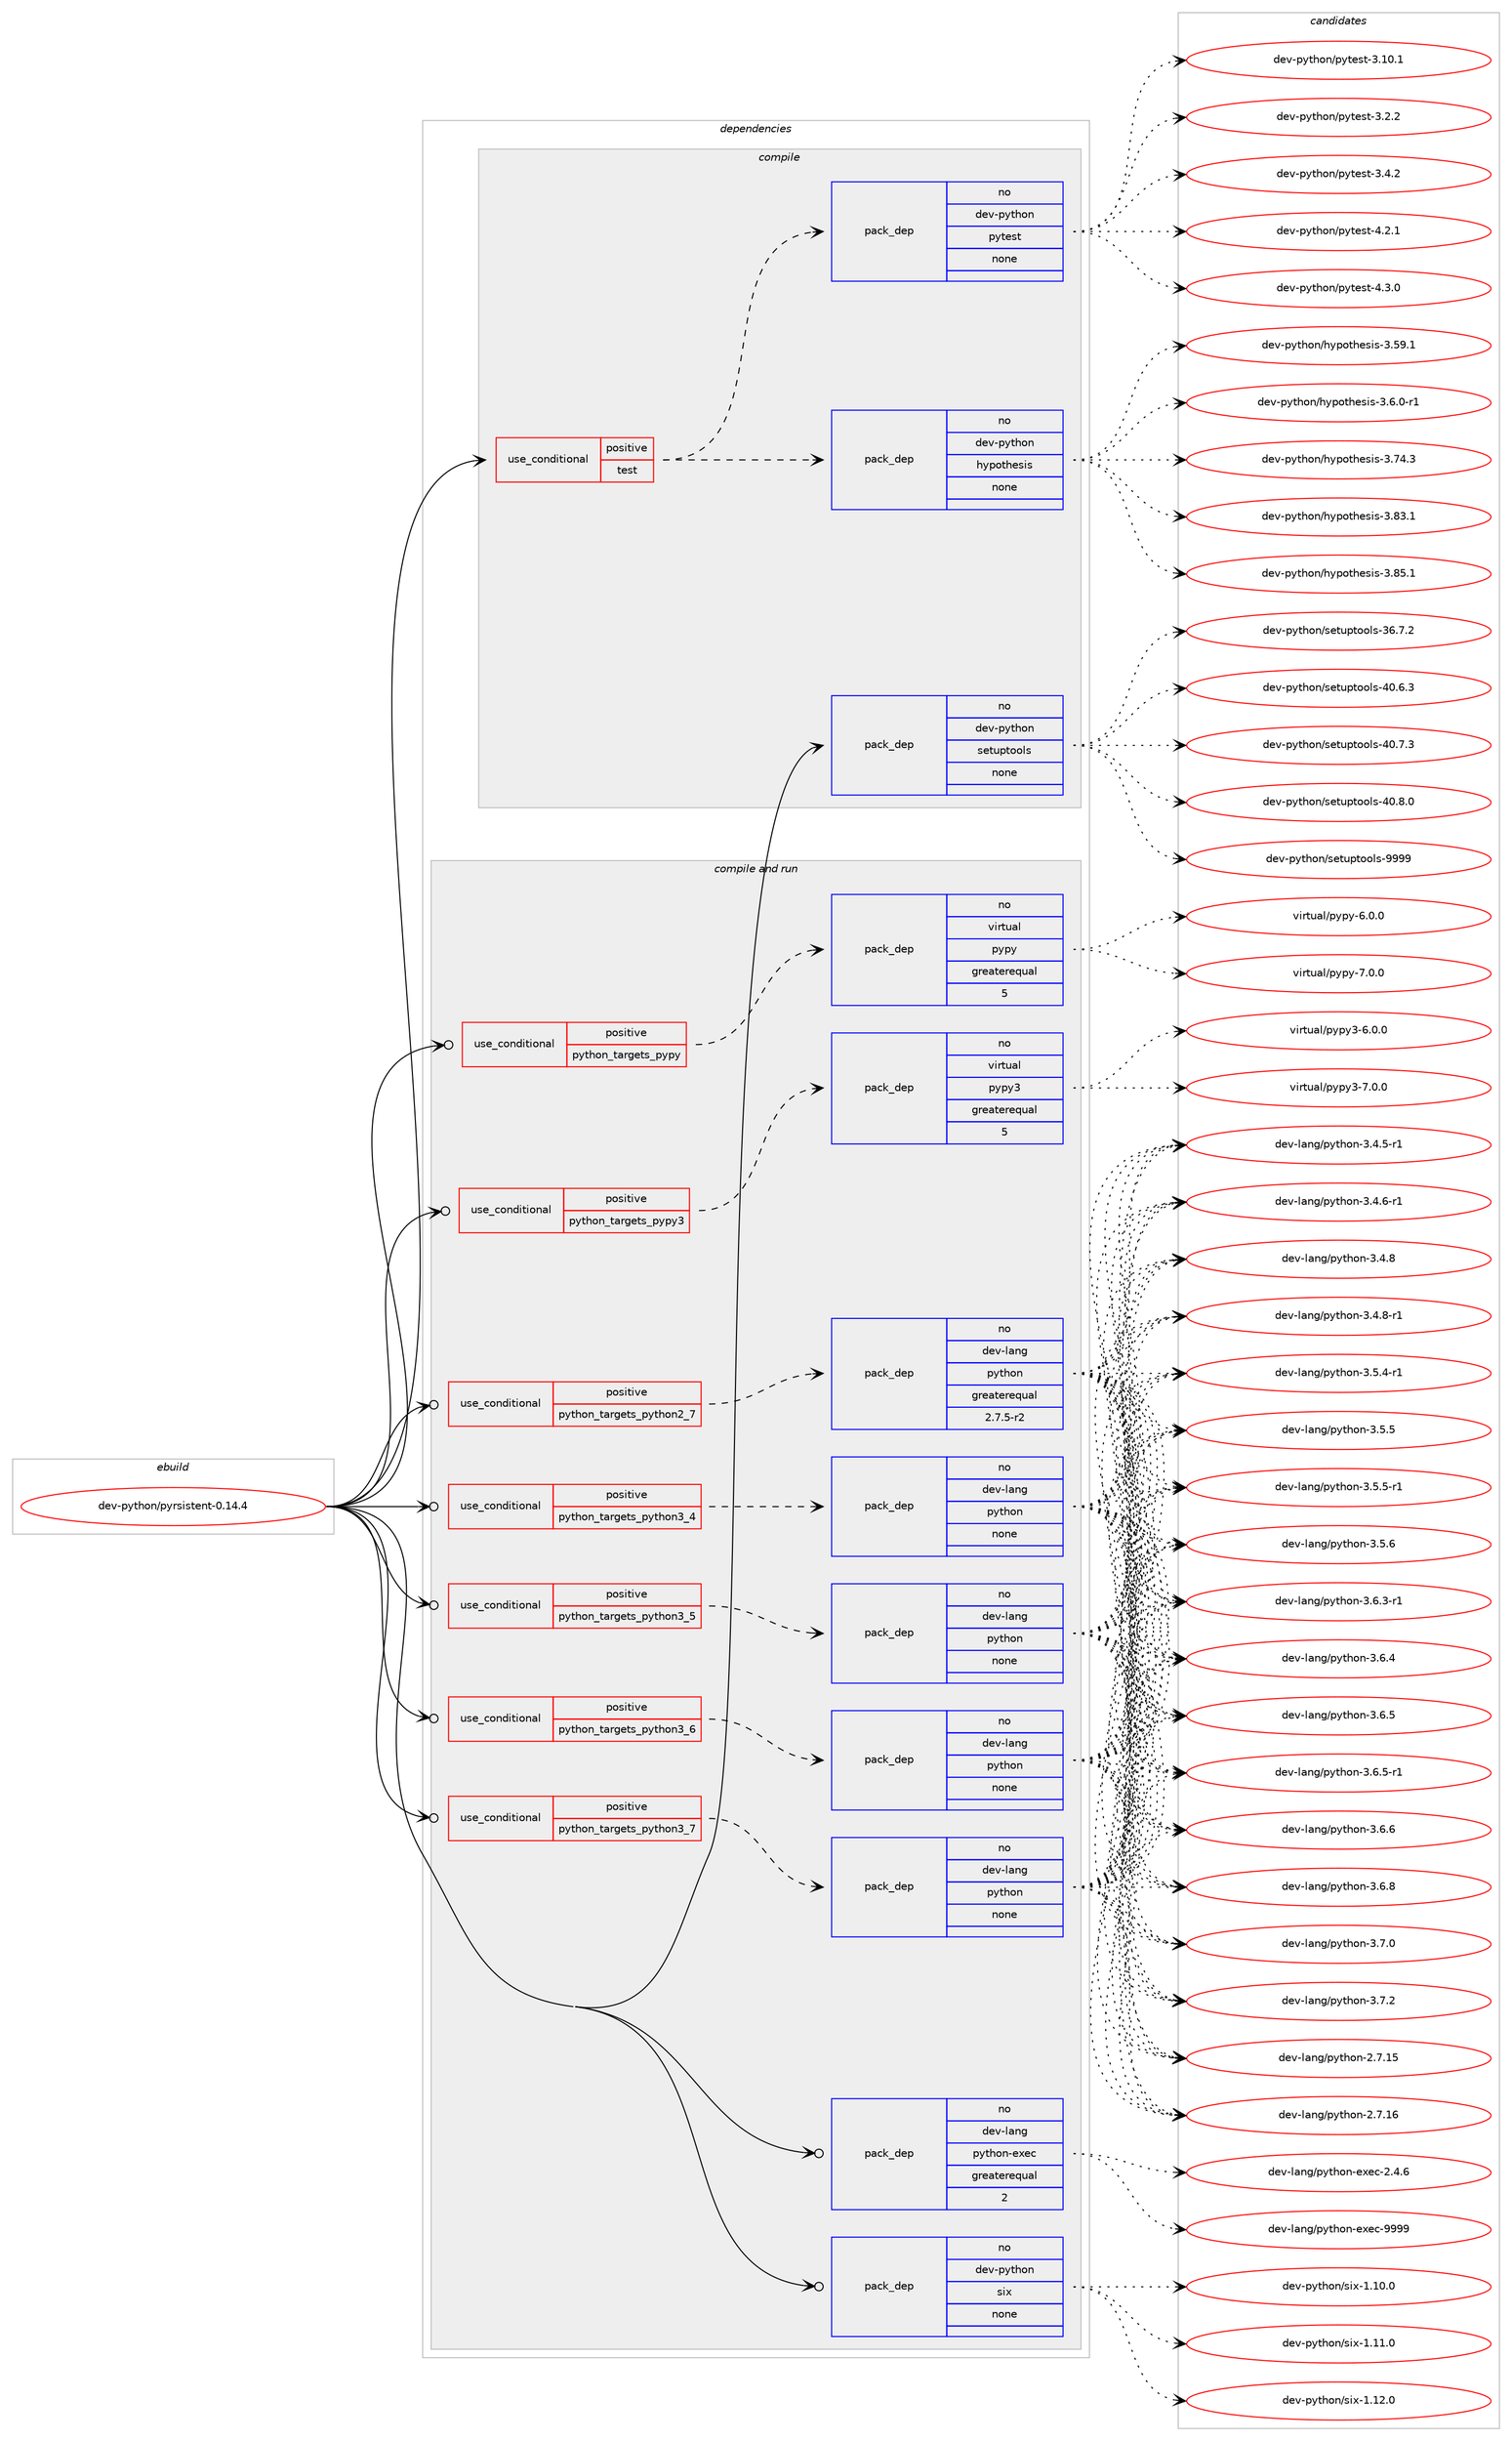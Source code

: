digraph prolog {

# *************
# Graph options
# *************

newrank=true;
concentrate=true;
compound=true;
graph [rankdir=LR,fontname=Helvetica,fontsize=10,ranksep=1.5];#, ranksep=2.5, nodesep=0.2];
edge  [arrowhead=vee];
node  [fontname=Helvetica,fontsize=10];

# **********
# The ebuild
# **********

subgraph cluster_leftcol {
color=gray;
rank=same;
label=<<i>ebuild</i>>;
id [label="dev-python/pyrsistent-0.14.4", color=red, width=4, href="../dev-python/pyrsistent-0.14.4.svg"];
}

# ****************
# The dependencies
# ****************

subgraph cluster_midcol {
color=gray;
label=<<i>dependencies</i>>;
subgraph cluster_compile {
fillcolor="#eeeeee";
style=filled;
label=<<i>compile</i>>;
subgraph cond381726 {
dependency1432106 [label=<<TABLE BORDER="0" CELLBORDER="1" CELLSPACING="0" CELLPADDING="4"><TR><TD ROWSPAN="3" CELLPADDING="10">use_conditional</TD></TR><TR><TD>positive</TD></TR><TR><TD>test</TD></TR></TABLE>>, shape=none, color=red];
subgraph pack1027040 {
dependency1432107 [label=<<TABLE BORDER="0" CELLBORDER="1" CELLSPACING="0" CELLPADDING="4" WIDTH="220"><TR><TD ROWSPAN="6" CELLPADDING="30">pack_dep</TD></TR><TR><TD WIDTH="110">no</TD></TR><TR><TD>dev-python</TD></TR><TR><TD>hypothesis</TD></TR><TR><TD>none</TD></TR><TR><TD></TD></TR></TABLE>>, shape=none, color=blue];
}
dependency1432106:e -> dependency1432107:w [weight=20,style="dashed",arrowhead="vee"];
subgraph pack1027041 {
dependency1432108 [label=<<TABLE BORDER="0" CELLBORDER="1" CELLSPACING="0" CELLPADDING="4" WIDTH="220"><TR><TD ROWSPAN="6" CELLPADDING="30">pack_dep</TD></TR><TR><TD WIDTH="110">no</TD></TR><TR><TD>dev-python</TD></TR><TR><TD>pytest</TD></TR><TR><TD>none</TD></TR><TR><TD></TD></TR></TABLE>>, shape=none, color=blue];
}
dependency1432106:e -> dependency1432108:w [weight=20,style="dashed",arrowhead="vee"];
}
id:e -> dependency1432106:w [weight=20,style="solid",arrowhead="vee"];
subgraph pack1027042 {
dependency1432109 [label=<<TABLE BORDER="0" CELLBORDER="1" CELLSPACING="0" CELLPADDING="4" WIDTH="220"><TR><TD ROWSPAN="6" CELLPADDING="30">pack_dep</TD></TR><TR><TD WIDTH="110">no</TD></TR><TR><TD>dev-python</TD></TR><TR><TD>setuptools</TD></TR><TR><TD>none</TD></TR><TR><TD></TD></TR></TABLE>>, shape=none, color=blue];
}
id:e -> dependency1432109:w [weight=20,style="solid",arrowhead="vee"];
}
subgraph cluster_compileandrun {
fillcolor="#eeeeee";
style=filled;
label=<<i>compile and run</i>>;
subgraph cond381727 {
dependency1432110 [label=<<TABLE BORDER="0" CELLBORDER="1" CELLSPACING="0" CELLPADDING="4"><TR><TD ROWSPAN="3" CELLPADDING="10">use_conditional</TD></TR><TR><TD>positive</TD></TR><TR><TD>python_targets_pypy</TD></TR></TABLE>>, shape=none, color=red];
subgraph pack1027043 {
dependency1432111 [label=<<TABLE BORDER="0" CELLBORDER="1" CELLSPACING="0" CELLPADDING="4" WIDTH="220"><TR><TD ROWSPAN="6" CELLPADDING="30">pack_dep</TD></TR><TR><TD WIDTH="110">no</TD></TR><TR><TD>virtual</TD></TR><TR><TD>pypy</TD></TR><TR><TD>greaterequal</TD></TR><TR><TD>5</TD></TR></TABLE>>, shape=none, color=blue];
}
dependency1432110:e -> dependency1432111:w [weight=20,style="dashed",arrowhead="vee"];
}
id:e -> dependency1432110:w [weight=20,style="solid",arrowhead="odotvee"];
subgraph cond381728 {
dependency1432112 [label=<<TABLE BORDER="0" CELLBORDER="1" CELLSPACING="0" CELLPADDING="4"><TR><TD ROWSPAN="3" CELLPADDING="10">use_conditional</TD></TR><TR><TD>positive</TD></TR><TR><TD>python_targets_pypy3</TD></TR></TABLE>>, shape=none, color=red];
subgraph pack1027044 {
dependency1432113 [label=<<TABLE BORDER="0" CELLBORDER="1" CELLSPACING="0" CELLPADDING="4" WIDTH="220"><TR><TD ROWSPAN="6" CELLPADDING="30">pack_dep</TD></TR><TR><TD WIDTH="110">no</TD></TR><TR><TD>virtual</TD></TR><TR><TD>pypy3</TD></TR><TR><TD>greaterequal</TD></TR><TR><TD>5</TD></TR></TABLE>>, shape=none, color=blue];
}
dependency1432112:e -> dependency1432113:w [weight=20,style="dashed",arrowhead="vee"];
}
id:e -> dependency1432112:w [weight=20,style="solid",arrowhead="odotvee"];
subgraph cond381729 {
dependency1432114 [label=<<TABLE BORDER="0" CELLBORDER="1" CELLSPACING="0" CELLPADDING="4"><TR><TD ROWSPAN="3" CELLPADDING="10">use_conditional</TD></TR><TR><TD>positive</TD></TR><TR><TD>python_targets_python2_7</TD></TR></TABLE>>, shape=none, color=red];
subgraph pack1027045 {
dependency1432115 [label=<<TABLE BORDER="0" CELLBORDER="1" CELLSPACING="0" CELLPADDING="4" WIDTH="220"><TR><TD ROWSPAN="6" CELLPADDING="30">pack_dep</TD></TR><TR><TD WIDTH="110">no</TD></TR><TR><TD>dev-lang</TD></TR><TR><TD>python</TD></TR><TR><TD>greaterequal</TD></TR><TR><TD>2.7.5-r2</TD></TR></TABLE>>, shape=none, color=blue];
}
dependency1432114:e -> dependency1432115:w [weight=20,style="dashed",arrowhead="vee"];
}
id:e -> dependency1432114:w [weight=20,style="solid",arrowhead="odotvee"];
subgraph cond381730 {
dependency1432116 [label=<<TABLE BORDER="0" CELLBORDER="1" CELLSPACING="0" CELLPADDING="4"><TR><TD ROWSPAN="3" CELLPADDING="10">use_conditional</TD></TR><TR><TD>positive</TD></TR><TR><TD>python_targets_python3_4</TD></TR></TABLE>>, shape=none, color=red];
subgraph pack1027046 {
dependency1432117 [label=<<TABLE BORDER="0" CELLBORDER="1" CELLSPACING="0" CELLPADDING="4" WIDTH="220"><TR><TD ROWSPAN="6" CELLPADDING="30">pack_dep</TD></TR><TR><TD WIDTH="110">no</TD></TR><TR><TD>dev-lang</TD></TR><TR><TD>python</TD></TR><TR><TD>none</TD></TR><TR><TD></TD></TR></TABLE>>, shape=none, color=blue];
}
dependency1432116:e -> dependency1432117:w [weight=20,style="dashed",arrowhead="vee"];
}
id:e -> dependency1432116:w [weight=20,style="solid",arrowhead="odotvee"];
subgraph cond381731 {
dependency1432118 [label=<<TABLE BORDER="0" CELLBORDER="1" CELLSPACING="0" CELLPADDING="4"><TR><TD ROWSPAN="3" CELLPADDING="10">use_conditional</TD></TR><TR><TD>positive</TD></TR><TR><TD>python_targets_python3_5</TD></TR></TABLE>>, shape=none, color=red];
subgraph pack1027047 {
dependency1432119 [label=<<TABLE BORDER="0" CELLBORDER="1" CELLSPACING="0" CELLPADDING="4" WIDTH="220"><TR><TD ROWSPAN="6" CELLPADDING="30">pack_dep</TD></TR><TR><TD WIDTH="110">no</TD></TR><TR><TD>dev-lang</TD></TR><TR><TD>python</TD></TR><TR><TD>none</TD></TR><TR><TD></TD></TR></TABLE>>, shape=none, color=blue];
}
dependency1432118:e -> dependency1432119:w [weight=20,style="dashed",arrowhead="vee"];
}
id:e -> dependency1432118:w [weight=20,style="solid",arrowhead="odotvee"];
subgraph cond381732 {
dependency1432120 [label=<<TABLE BORDER="0" CELLBORDER="1" CELLSPACING="0" CELLPADDING="4"><TR><TD ROWSPAN="3" CELLPADDING="10">use_conditional</TD></TR><TR><TD>positive</TD></TR><TR><TD>python_targets_python3_6</TD></TR></TABLE>>, shape=none, color=red];
subgraph pack1027048 {
dependency1432121 [label=<<TABLE BORDER="0" CELLBORDER="1" CELLSPACING="0" CELLPADDING="4" WIDTH="220"><TR><TD ROWSPAN="6" CELLPADDING="30">pack_dep</TD></TR><TR><TD WIDTH="110">no</TD></TR><TR><TD>dev-lang</TD></TR><TR><TD>python</TD></TR><TR><TD>none</TD></TR><TR><TD></TD></TR></TABLE>>, shape=none, color=blue];
}
dependency1432120:e -> dependency1432121:w [weight=20,style="dashed",arrowhead="vee"];
}
id:e -> dependency1432120:w [weight=20,style="solid",arrowhead="odotvee"];
subgraph cond381733 {
dependency1432122 [label=<<TABLE BORDER="0" CELLBORDER="1" CELLSPACING="0" CELLPADDING="4"><TR><TD ROWSPAN="3" CELLPADDING="10">use_conditional</TD></TR><TR><TD>positive</TD></TR><TR><TD>python_targets_python3_7</TD></TR></TABLE>>, shape=none, color=red];
subgraph pack1027049 {
dependency1432123 [label=<<TABLE BORDER="0" CELLBORDER="1" CELLSPACING="0" CELLPADDING="4" WIDTH="220"><TR><TD ROWSPAN="6" CELLPADDING="30">pack_dep</TD></TR><TR><TD WIDTH="110">no</TD></TR><TR><TD>dev-lang</TD></TR><TR><TD>python</TD></TR><TR><TD>none</TD></TR><TR><TD></TD></TR></TABLE>>, shape=none, color=blue];
}
dependency1432122:e -> dependency1432123:w [weight=20,style="dashed",arrowhead="vee"];
}
id:e -> dependency1432122:w [weight=20,style="solid",arrowhead="odotvee"];
subgraph pack1027050 {
dependency1432124 [label=<<TABLE BORDER="0" CELLBORDER="1" CELLSPACING="0" CELLPADDING="4" WIDTH="220"><TR><TD ROWSPAN="6" CELLPADDING="30">pack_dep</TD></TR><TR><TD WIDTH="110">no</TD></TR><TR><TD>dev-lang</TD></TR><TR><TD>python-exec</TD></TR><TR><TD>greaterequal</TD></TR><TR><TD>2</TD></TR></TABLE>>, shape=none, color=blue];
}
id:e -> dependency1432124:w [weight=20,style="solid",arrowhead="odotvee"];
subgraph pack1027051 {
dependency1432125 [label=<<TABLE BORDER="0" CELLBORDER="1" CELLSPACING="0" CELLPADDING="4" WIDTH="220"><TR><TD ROWSPAN="6" CELLPADDING="30">pack_dep</TD></TR><TR><TD WIDTH="110">no</TD></TR><TR><TD>dev-python</TD></TR><TR><TD>six</TD></TR><TR><TD>none</TD></TR><TR><TD></TD></TR></TABLE>>, shape=none, color=blue];
}
id:e -> dependency1432125:w [weight=20,style="solid",arrowhead="odotvee"];
}
subgraph cluster_run {
fillcolor="#eeeeee";
style=filled;
label=<<i>run</i>>;
}
}

# **************
# The candidates
# **************

subgraph cluster_choices {
rank=same;
color=gray;
label=<<i>candidates</i>>;

subgraph choice1027040 {
color=black;
nodesep=1;
choice100101118451121211161041111104710412111211111610410111510511545514653574649 [label="dev-python/hypothesis-3.59.1", color=red, width=4,href="../dev-python/hypothesis-3.59.1.svg"];
choice10010111845112121116104111110471041211121111161041011151051154551465446484511449 [label="dev-python/hypothesis-3.6.0-r1", color=red, width=4,href="../dev-python/hypothesis-3.6.0-r1.svg"];
choice100101118451121211161041111104710412111211111610410111510511545514655524651 [label="dev-python/hypothesis-3.74.3", color=red, width=4,href="../dev-python/hypothesis-3.74.3.svg"];
choice100101118451121211161041111104710412111211111610410111510511545514656514649 [label="dev-python/hypothesis-3.83.1", color=red, width=4,href="../dev-python/hypothesis-3.83.1.svg"];
choice100101118451121211161041111104710412111211111610410111510511545514656534649 [label="dev-python/hypothesis-3.85.1", color=red, width=4,href="../dev-python/hypothesis-3.85.1.svg"];
dependency1432107:e -> choice100101118451121211161041111104710412111211111610410111510511545514653574649:w [style=dotted,weight="100"];
dependency1432107:e -> choice10010111845112121116104111110471041211121111161041011151051154551465446484511449:w [style=dotted,weight="100"];
dependency1432107:e -> choice100101118451121211161041111104710412111211111610410111510511545514655524651:w [style=dotted,weight="100"];
dependency1432107:e -> choice100101118451121211161041111104710412111211111610410111510511545514656514649:w [style=dotted,weight="100"];
dependency1432107:e -> choice100101118451121211161041111104710412111211111610410111510511545514656534649:w [style=dotted,weight="100"];
}
subgraph choice1027041 {
color=black;
nodesep=1;
choice100101118451121211161041111104711212111610111511645514649484649 [label="dev-python/pytest-3.10.1", color=red, width=4,href="../dev-python/pytest-3.10.1.svg"];
choice1001011184511212111610411111047112121116101115116455146504650 [label="dev-python/pytest-3.2.2", color=red, width=4,href="../dev-python/pytest-3.2.2.svg"];
choice1001011184511212111610411111047112121116101115116455146524650 [label="dev-python/pytest-3.4.2", color=red, width=4,href="../dev-python/pytest-3.4.2.svg"];
choice1001011184511212111610411111047112121116101115116455246504649 [label="dev-python/pytest-4.2.1", color=red, width=4,href="../dev-python/pytest-4.2.1.svg"];
choice1001011184511212111610411111047112121116101115116455246514648 [label="dev-python/pytest-4.3.0", color=red, width=4,href="../dev-python/pytest-4.3.0.svg"];
dependency1432108:e -> choice100101118451121211161041111104711212111610111511645514649484649:w [style=dotted,weight="100"];
dependency1432108:e -> choice1001011184511212111610411111047112121116101115116455146504650:w [style=dotted,weight="100"];
dependency1432108:e -> choice1001011184511212111610411111047112121116101115116455146524650:w [style=dotted,weight="100"];
dependency1432108:e -> choice1001011184511212111610411111047112121116101115116455246504649:w [style=dotted,weight="100"];
dependency1432108:e -> choice1001011184511212111610411111047112121116101115116455246514648:w [style=dotted,weight="100"];
}
subgraph choice1027042 {
color=black;
nodesep=1;
choice100101118451121211161041111104711510111611711211611111110811545515446554650 [label="dev-python/setuptools-36.7.2", color=red, width=4,href="../dev-python/setuptools-36.7.2.svg"];
choice100101118451121211161041111104711510111611711211611111110811545524846544651 [label="dev-python/setuptools-40.6.3", color=red, width=4,href="../dev-python/setuptools-40.6.3.svg"];
choice100101118451121211161041111104711510111611711211611111110811545524846554651 [label="dev-python/setuptools-40.7.3", color=red, width=4,href="../dev-python/setuptools-40.7.3.svg"];
choice100101118451121211161041111104711510111611711211611111110811545524846564648 [label="dev-python/setuptools-40.8.0", color=red, width=4,href="../dev-python/setuptools-40.8.0.svg"];
choice10010111845112121116104111110471151011161171121161111111081154557575757 [label="dev-python/setuptools-9999", color=red, width=4,href="../dev-python/setuptools-9999.svg"];
dependency1432109:e -> choice100101118451121211161041111104711510111611711211611111110811545515446554650:w [style=dotted,weight="100"];
dependency1432109:e -> choice100101118451121211161041111104711510111611711211611111110811545524846544651:w [style=dotted,weight="100"];
dependency1432109:e -> choice100101118451121211161041111104711510111611711211611111110811545524846554651:w [style=dotted,weight="100"];
dependency1432109:e -> choice100101118451121211161041111104711510111611711211611111110811545524846564648:w [style=dotted,weight="100"];
dependency1432109:e -> choice10010111845112121116104111110471151011161171121161111111081154557575757:w [style=dotted,weight="100"];
}
subgraph choice1027043 {
color=black;
nodesep=1;
choice1181051141161179710847112121112121455446484648 [label="virtual/pypy-6.0.0", color=red, width=4,href="../virtual/pypy-6.0.0.svg"];
choice1181051141161179710847112121112121455546484648 [label="virtual/pypy-7.0.0", color=red, width=4,href="../virtual/pypy-7.0.0.svg"];
dependency1432111:e -> choice1181051141161179710847112121112121455446484648:w [style=dotted,weight="100"];
dependency1432111:e -> choice1181051141161179710847112121112121455546484648:w [style=dotted,weight="100"];
}
subgraph choice1027044 {
color=black;
nodesep=1;
choice118105114116117971084711212111212151455446484648 [label="virtual/pypy3-6.0.0", color=red, width=4,href="../virtual/pypy3-6.0.0.svg"];
choice118105114116117971084711212111212151455546484648 [label="virtual/pypy3-7.0.0", color=red, width=4,href="../virtual/pypy3-7.0.0.svg"];
dependency1432113:e -> choice118105114116117971084711212111212151455446484648:w [style=dotted,weight="100"];
dependency1432113:e -> choice118105114116117971084711212111212151455546484648:w [style=dotted,weight="100"];
}
subgraph choice1027045 {
color=black;
nodesep=1;
choice10010111845108971101034711212111610411111045504655464953 [label="dev-lang/python-2.7.15", color=red, width=4,href="../dev-lang/python-2.7.15.svg"];
choice10010111845108971101034711212111610411111045504655464954 [label="dev-lang/python-2.7.16", color=red, width=4,href="../dev-lang/python-2.7.16.svg"];
choice1001011184510897110103471121211161041111104551465246534511449 [label="dev-lang/python-3.4.5-r1", color=red, width=4,href="../dev-lang/python-3.4.5-r1.svg"];
choice1001011184510897110103471121211161041111104551465246544511449 [label="dev-lang/python-3.4.6-r1", color=red, width=4,href="../dev-lang/python-3.4.6-r1.svg"];
choice100101118451089711010347112121116104111110455146524656 [label="dev-lang/python-3.4.8", color=red, width=4,href="../dev-lang/python-3.4.8.svg"];
choice1001011184510897110103471121211161041111104551465246564511449 [label="dev-lang/python-3.4.8-r1", color=red, width=4,href="../dev-lang/python-3.4.8-r1.svg"];
choice1001011184510897110103471121211161041111104551465346524511449 [label="dev-lang/python-3.5.4-r1", color=red, width=4,href="../dev-lang/python-3.5.4-r1.svg"];
choice100101118451089711010347112121116104111110455146534653 [label="dev-lang/python-3.5.5", color=red, width=4,href="../dev-lang/python-3.5.5.svg"];
choice1001011184510897110103471121211161041111104551465346534511449 [label="dev-lang/python-3.5.5-r1", color=red, width=4,href="../dev-lang/python-3.5.5-r1.svg"];
choice100101118451089711010347112121116104111110455146534654 [label="dev-lang/python-3.5.6", color=red, width=4,href="../dev-lang/python-3.5.6.svg"];
choice1001011184510897110103471121211161041111104551465446514511449 [label="dev-lang/python-3.6.3-r1", color=red, width=4,href="../dev-lang/python-3.6.3-r1.svg"];
choice100101118451089711010347112121116104111110455146544652 [label="dev-lang/python-3.6.4", color=red, width=4,href="../dev-lang/python-3.6.4.svg"];
choice100101118451089711010347112121116104111110455146544653 [label="dev-lang/python-3.6.5", color=red, width=4,href="../dev-lang/python-3.6.5.svg"];
choice1001011184510897110103471121211161041111104551465446534511449 [label="dev-lang/python-3.6.5-r1", color=red, width=4,href="../dev-lang/python-3.6.5-r1.svg"];
choice100101118451089711010347112121116104111110455146544654 [label="dev-lang/python-3.6.6", color=red, width=4,href="../dev-lang/python-3.6.6.svg"];
choice100101118451089711010347112121116104111110455146544656 [label="dev-lang/python-3.6.8", color=red, width=4,href="../dev-lang/python-3.6.8.svg"];
choice100101118451089711010347112121116104111110455146554648 [label="dev-lang/python-3.7.0", color=red, width=4,href="../dev-lang/python-3.7.0.svg"];
choice100101118451089711010347112121116104111110455146554650 [label="dev-lang/python-3.7.2", color=red, width=4,href="../dev-lang/python-3.7.2.svg"];
dependency1432115:e -> choice10010111845108971101034711212111610411111045504655464953:w [style=dotted,weight="100"];
dependency1432115:e -> choice10010111845108971101034711212111610411111045504655464954:w [style=dotted,weight="100"];
dependency1432115:e -> choice1001011184510897110103471121211161041111104551465246534511449:w [style=dotted,weight="100"];
dependency1432115:e -> choice1001011184510897110103471121211161041111104551465246544511449:w [style=dotted,weight="100"];
dependency1432115:e -> choice100101118451089711010347112121116104111110455146524656:w [style=dotted,weight="100"];
dependency1432115:e -> choice1001011184510897110103471121211161041111104551465246564511449:w [style=dotted,weight="100"];
dependency1432115:e -> choice1001011184510897110103471121211161041111104551465346524511449:w [style=dotted,weight="100"];
dependency1432115:e -> choice100101118451089711010347112121116104111110455146534653:w [style=dotted,weight="100"];
dependency1432115:e -> choice1001011184510897110103471121211161041111104551465346534511449:w [style=dotted,weight="100"];
dependency1432115:e -> choice100101118451089711010347112121116104111110455146534654:w [style=dotted,weight="100"];
dependency1432115:e -> choice1001011184510897110103471121211161041111104551465446514511449:w [style=dotted,weight="100"];
dependency1432115:e -> choice100101118451089711010347112121116104111110455146544652:w [style=dotted,weight="100"];
dependency1432115:e -> choice100101118451089711010347112121116104111110455146544653:w [style=dotted,weight="100"];
dependency1432115:e -> choice1001011184510897110103471121211161041111104551465446534511449:w [style=dotted,weight="100"];
dependency1432115:e -> choice100101118451089711010347112121116104111110455146544654:w [style=dotted,weight="100"];
dependency1432115:e -> choice100101118451089711010347112121116104111110455146544656:w [style=dotted,weight="100"];
dependency1432115:e -> choice100101118451089711010347112121116104111110455146554648:w [style=dotted,weight="100"];
dependency1432115:e -> choice100101118451089711010347112121116104111110455146554650:w [style=dotted,weight="100"];
}
subgraph choice1027046 {
color=black;
nodesep=1;
choice10010111845108971101034711212111610411111045504655464953 [label="dev-lang/python-2.7.15", color=red, width=4,href="../dev-lang/python-2.7.15.svg"];
choice10010111845108971101034711212111610411111045504655464954 [label="dev-lang/python-2.7.16", color=red, width=4,href="../dev-lang/python-2.7.16.svg"];
choice1001011184510897110103471121211161041111104551465246534511449 [label="dev-lang/python-3.4.5-r1", color=red, width=4,href="../dev-lang/python-3.4.5-r1.svg"];
choice1001011184510897110103471121211161041111104551465246544511449 [label="dev-lang/python-3.4.6-r1", color=red, width=4,href="../dev-lang/python-3.4.6-r1.svg"];
choice100101118451089711010347112121116104111110455146524656 [label="dev-lang/python-3.4.8", color=red, width=4,href="../dev-lang/python-3.4.8.svg"];
choice1001011184510897110103471121211161041111104551465246564511449 [label="dev-lang/python-3.4.8-r1", color=red, width=4,href="../dev-lang/python-3.4.8-r1.svg"];
choice1001011184510897110103471121211161041111104551465346524511449 [label="dev-lang/python-3.5.4-r1", color=red, width=4,href="../dev-lang/python-3.5.4-r1.svg"];
choice100101118451089711010347112121116104111110455146534653 [label="dev-lang/python-3.5.5", color=red, width=4,href="../dev-lang/python-3.5.5.svg"];
choice1001011184510897110103471121211161041111104551465346534511449 [label="dev-lang/python-3.5.5-r1", color=red, width=4,href="../dev-lang/python-3.5.5-r1.svg"];
choice100101118451089711010347112121116104111110455146534654 [label="dev-lang/python-3.5.6", color=red, width=4,href="../dev-lang/python-3.5.6.svg"];
choice1001011184510897110103471121211161041111104551465446514511449 [label="dev-lang/python-3.6.3-r1", color=red, width=4,href="../dev-lang/python-3.6.3-r1.svg"];
choice100101118451089711010347112121116104111110455146544652 [label="dev-lang/python-3.6.4", color=red, width=4,href="../dev-lang/python-3.6.4.svg"];
choice100101118451089711010347112121116104111110455146544653 [label="dev-lang/python-3.6.5", color=red, width=4,href="../dev-lang/python-3.6.5.svg"];
choice1001011184510897110103471121211161041111104551465446534511449 [label="dev-lang/python-3.6.5-r1", color=red, width=4,href="../dev-lang/python-3.6.5-r1.svg"];
choice100101118451089711010347112121116104111110455146544654 [label="dev-lang/python-3.6.6", color=red, width=4,href="../dev-lang/python-3.6.6.svg"];
choice100101118451089711010347112121116104111110455146544656 [label="dev-lang/python-3.6.8", color=red, width=4,href="../dev-lang/python-3.6.8.svg"];
choice100101118451089711010347112121116104111110455146554648 [label="dev-lang/python-3.7.0", color=red, width=4,href="../dev-lang/python-3.7.0.svg"];
choice100101118451089711010347112121116104111110455146554650 [label="dev-lang/python-3.7.2", color=red, width=4,href="../dev-lang/python-3.7.2.svg"];
dependency1432117:e -> choice10010111845108971101034711212111610411111045504655464953:w [style=dotted,weight="100"];
dependency1432117:e -> choice10010111845108971101034711212111610411111045504655464954:w [style=dotted,weight="100"];
dependency1432117:e -> choice1001011184510897110103471121211161041111104551465246534511449:w [style=dotted,weight="100"];
dependency1432117:e -> choice1001011184510897110103471121211161041111104551465246544511449:w [style=dotted,weight="100"];
dependency1432117:e -> choice100101118451089711010347112121116104111110455146524656:w [style=dotted,weight="100"];
dependency1432117:e -> choice1001011184510897110103471121211161041111104551465246564511449:w [style=dotted,weight="100"];
dependency1432117:e -> choice1001011184510897110103471121211161041111104551465346524511449:w [style=dotted,weight="100"];
dependency1432117:e -> choice100101118451089711010347112121116104111110455146534653:w [style=dotted,weight="100"];
dependency1432117:e -> choice1001011184510897110103471121211161041111104551465346534511449:w [style=dotted,weight="100"];
dependency1432117:e -> choice100101118451089711010347112121116104111110455146534654:w [style=dotted,weight="100"];
dependency1432117:e -> choice1001011184510897110103471121211161041111104551465446514511449:w [style=dotted,weight="100"];
dependency1432117:e -> choice100101118451089711010347112121116104111110455146544652:w [style=dotted,weight="100"];
dependency1432117:e -> choice100101118451089711010347112121116104111110455146544653:w [style=dotted,weight="100"];
dependency1432117:e -> choice1001011184510897110103471121211161041111104551465446534511449:w [style=dotted,weight="100"];
dependency1432117:e -> choice100101118451089711010347112121116104111110455146544654:w [style=dotted,weight="100"];
dependency1432117:e -> choice100101118451089711010347112121116104111110455146544656:w [style=dotted,weight="100"];
dependency1432117:e -> choice100101118451089711010347112121116104111110455146554648:w [style=dotted,weight="100"];
dependency1432117:e -> choice100101118451089711010347112121116104111110455146554650:w [style=dotted,weight="100"];
}
subgraph choice1027047 {
color=black;
nodesep=1;
choice10010111845108971101034711212111610411111045504655464953 [label="dev-lang/python-2.7.15", color=red, width=4,href="../dev-lang/python-2.7.15.svg"];
choice10010111845108971101034711212111610411111045504655464954 [label="dev-lang/python-2.7.16", color=red, width=4,href="../dev-lang/python-2.7.16.svg"];
choice1001011184510897110103471121211161041111104551465246534511449 [label="dev-lang/python-3.4.5-r1", color=red, width=4,href="../dev-lang/python-3.4.5-r1.svg"];
choice1001011184510897110103471121211161041111104551465246544511449 [label="dev-lang/python-3.4.6-r1", color=red, width=4,href="../dev-lang/python-3.4.6-r1.svg"];
choice100101118451089711010347112121116104111110455146524656 [label="dev-lang/python-3.4.8", color=red, width=4,href="../dev-lang/python-3.4.8.svg"];
choice1001011184510897110103471121211161041111104551465246564511449 [label="dev-lang/python-3.4.8-r1", color=red, width=4,href="../dev-lang/python-3.4.8-r1.svg"];
choice1001011184510897110103471121211161041111104551465346524511449 [label="dev-lang/python-3.5.4-r1", color=red, width=4,href="../dev-lang/python-3.5.4-r1.svg"];
choice100101118451089711010347112121116104111110455146534653 [label="dev-lang/python-3.5.5", color=red, width=4,href="../dev-lang/python-3.5.5.svg"];
choice1001011184510897110103471121211161041111104551465346534511449 [label="dev-lang/python-3.5.5-r1", color=red, width=4,href="../dev-lang/python-3.5.5-r1.svg"];
choice100101118451089711010347112121116104111110455146534654 [label="dev-lang/python-3.5.6", color=red, width=4,href="../dev-lang/python-3.5.6.svg"];
choice1001011184510897110103471121211161041111104551465446514511449 [label="dev-lang/python-3.6.3-r1", color=red, width=4,href="../dev-lang/python-3.6.3-r1.svg"];
choice100101118451089711010347112121116104111110455146544652 [label="dev-lang/python-3.6.4", color=red, width=4,href="../dev-lang/python-3.6.4.svg"];
choice100101118451089711010347112121116104111110455146544653 [label="dev-lang/python-3.6.5", color=red, width=4,href="../dev-lang/python-3.6.5.svg"];
choice1001011184510897110103471121211161041111104551465446534511449 [label="dev-lang/python-3.6.5-r1", color=red, width=4,href="../dev-lang/python-3.6.5-r1.svg"];
choice100101118451089711010347112121116104111110455146544654 [label="dev-lang/python-3.6.6", color=red, width=4,href="../dev-lang/python-3.6.6.svg"];
choice100101118451089711010347112121116104111110455146544656 [label="dev-lang/python-3.6.8", color=red, width=4,href="../dev-lang/python-3.6.8.svg"];
choice100101118451089711010347112121116104111110455146554648 [label="dev-lang/python-3.7.0", color=red, width=4,href="../dev-lang/python-3.7.0.svg"];
choice100101118451089711010347112121116104111110455146554650 [label="dev-lang/python-3.7.2", color=red, width=4,href="../dev-lang/python-3.7.2.svg"];
dependency1432119:e -> choice10010111845108971101034711212111610411111045504655464953:w [style=dotted,weight="100"];
dependency1432119:e -> choice10010111845108971101034711212111610411111045504655464954:w [style=dotted,weight="100"];
dependency1432119:e -> choice1001011184510897110103471121211161041111104551465246534511449:w [style=dotted,weight="100"];
dependency1432119:e -> choice1001011184510897110103471121211161041111104551465246544511449:w [style=dotted,weight="100"];
dependency1432119:e -> choice100101118451089711010347112121116104111110455146524656:w [style=dotted,weight="100"];
dependency1432119:e -> choice1001011184510897110103471121211161041111104551465246564511449:w [style=dotted,weight="100"];
dependency1432119:e -> choice1001011184510897110103471121211161041111104551465346524511449:w [style=dotted,weight="100"];
dependency1432119:e -> choice100101118451089711010347112121116104111110455146534653:w [style=dotted,weight="100"];
dependency1432119:e -> choice1001011184510897110103471121211161041111104551465346534511449:w [style=dotted,weight="100"];
dependency1432119:e -> choice100101118451089711010347112121116104111110455146534654:w [style=dotted,weight="100"];
dependency1432119:e -> choice1001011184510897110103471121211161041111104551465446514511449:w [style=dotted,weight="100"];
dependency1432119:e -> choice100101118451089711010347112121116104111110455146544652:w [style=dotted,weight="100"];
dependency1432119:e -> choice100101118451089711010347112121116104111110455146544653:w [style=dotted,weight="100"];
dependency1432119:e -> choice1001011184510897110103471121211161041111104551465446534511449:w [style=dotted,weight="100"];
dependency1432119:e -> choice100101118451089711010347112121116104111110455146544654:w [style=dotted,weight="100"];
dependency1432119:e -> choice100101118451089711010347112121116104111110455146544656:w [style=dotted,weight="100"];
dependency1432119:e -> choice100101118451089711010347112121116104111110455146554648:w [style=dotted,weight="100"];
dependency1432119:e -> choice100101118451089711010347112121116104111110455146554650:w [style=dotted,weight="100"];
}
subgraph choice1027048 {
color=black;
nodesep=1;
choice10010111845108971101034711212111610411111045504655464953 [label="dev-lang/python-2.7.15", color=red, width=4,href="../dev-lang/python-2.7.15.svg"];
choice10010111845108971101034711212111610411111045504655464954 [label="dev-lang/python-2.7.16", color=red, width=4,href="../dev-lang/python-2.7.16.svg"];
choice1001011184510897110103471121211161041111104551465246534511449 [label="dev-lang/python-3.4.5-r1", color=red, width=4,href="../dev-lang/python-3.4.5-r1.svg"];
choice1001011184510897110103471121211161041111104551465246544511449 [label="dev-lang/python-3.4.6-r1", color=red, width=4,href="../dev-lang/python-3.4.6-r1.svg"];
choice100101118451089711010347112121116104111110455146524656 [label="dev-lang/python-3.4.8", color=red, width=4,href="../dev-lang/python-3.4.8.svg"];
choice1001011184510897110103471121211161041111104551465246564511449 [label="dev-lang/python-3.4.8-r1", color=red, width=4,href="../dev-lang/python-3.4.8-r1.svg"];
choice1001011184510897110103471121211161041111104551465346524511449 [label="dev-lang/python-3.5.4-r1", color=red, width=4,href="../dev-lang/python-3.5.4-r1.svg"];
choice100101118451089711010347112121116104111110455146534653 [label="dev-lang/python-3.5.5", color=red, width=4,href="../dev-lang/python-3.5.5.svg"];
choice1001011184510897110103471121211161041111104551465346534511449 [label="dev-lang/python-3.5.5-r1", color=red, width=4,href="../dev-lang/python-3.5.5-r1.svg"];
choice100101118451089711010347112121116104111110455146534654 [label="dev-lang/python-3.5.6", color=red, width=4,href="../dev-lang/python-3.5.6.svg"];
choice1001011184510897110103471121211161041111104551465446514511449 [label="dev-lang/python-3.6.3-r1", color=red, width=4,href="../dev-lang/python-3.6.3-r1.svg"];
choice100101118451089711010347112121116104111110455146544652 [label="dev-lang/python-3.6.4", color=red, width=4,href="../dev-lang/python-3.6.4.svg"];
choice100101118451089711010347112121116104111110455146544653 [label="dev-lang/python-3.6.5", color=red, width=4,href="../dev-lang/python-3.6.5.svg"];
choice1001011184510897110103471121211161041111104551465446534511449 [label="dev-lang/python-3.6.5-r1", color=red, width=4,href="../dev-lang/python-3.6.5-r1.svg"];
choice100101118451089711010347112121116104111110455146544654 [label="dev-lang/python-3.6.6", color=red, width=4,href="../dev-lang/python-3.6.6.svg"];
choice100101118451089711010347112121116104111110455146544656 [label="dev-lang/python-3.6.8", color=red, width=4,href="../dev-lang/python-3.6.8.svg"];
choice100101118451089711010347112121116104111110455146554648 [label="dev-lang/python-3.7.0", color=red, width=4,href="../dev-lang/python-3.7.0.svg"];
choice100101118451089711010347112121116104111110455146554650 [label="dev-lang/python-3.7.2", color=red, width=4,href="../dev-lang/python-3.7.2.svg"];
dependency1432121:e -> choice10010111845108971101034711212111610411111045504655464953:w [style=dotted,weight="100"];
dependency1432121:e -> choice10010111845108971101034711212111610411111045504655464954:w [style=dotted,weight="100"];
dependency1432121:e -> choice1001011184510897110103471121211161041111104551465246534511449:w [style=dotted,weight="100"];
dependency1432121:e -> choice1001011184510897110103471121211161041111104551465246544511449:w [style=dotted,weight="100"];
dependency1432121:e -> choice100101118451089711010347112121116104111110455146524656:w [style=dotted,weight="100"];
dependency1432121:e -> choice1001011184510897110103471121211161041111104551465246564511449:w [style=dotted,weight="100"];
dependency1432121:e -> choice1001011184510897110103471121211161041111104551465346524511449:w [style=dotted,weight="100"];
dependency1432121:e -> choice100101118451089711010347112121116104111110455146534653:w [style=dotted,weight="100"];
dependency1432121:e -> choice1001011184510897110103471121211161041111104551465346534511449:w [style=dotted,weight="100"];
dependency1432121:e -> choice100101118451089711010347112121116104111110455146534654:w [style=dotted,weight="100"];
dependency1432121:e -> choice1001011184510897110103471121211161041111104551465446514511449:w [style=dotted,weight="100"];
dependency1432121:e -> choice100101118451089711010347112121116104111110455146544652:w [style=dotted,weight="100"];
dependency1432121:e -> choice100101118451089711010347112121116104111110455146544653:w [style=dotted,weight="100"];
dependency1432121:e -> choice1001011184510897110103471121211161041111104551465446534511449:w [style=dotted,weight="100"];
dependency1432121:e -> choice100101118451089711010347112121116104111110455146544654:w [style=dotted,weight="100"];
dependency1432121:e -> choice100101118451089711010347112121116104111110455146544656:w [style=dotted,weight="100"];
dependency1432121:e -> choice100101118451089711010347112121116104111110455146554648:w [style=dotted,weight="100"];
dependency1432121:e -> choice100101118451089711010347112121116104111110455146554650:w [style=dotted,weight="100"];
}
subgraph choice1027049 {
color=black;
nodesep=1;
choice10010111845108971101034711212111610411111045504655464953 [label="dev-lang/python-2.7.15", color=red, width=4,href="../dev-lang/python-2.7.15.svg"];
choice10010111845108971101034711212111610411111045504655464954 [label="dev-lang/python-2.7.16", color=red, width=4,href="../dev-lang/python-2.7.16.svg"];
choice1001011184510897110103471121211161041111104551465246534511449 [label="dev-lang/python-3.4.5-r1", color=red, width=4,href="../dev-lang/python-3.4.5-r1.svg"];
choice1001011184510897110103471121211161041111104551465246544511449 [label="dev-lang/python-3.4.6-r1", color=red, width=4,href="../dev-lang/python-3.4.6-r1.svg"];
choice100101118451089711010347112121116104111110455146524656 [label="dev-lang/python-3.4.8", color=red, width=4,href="../dev-lang/python-3.4.8.svg"];
choice1001011184510897110103471121211161041111104551465246564511449 [label="dev-lang/python-3.4.8-r1", color=red, width=4,href="../dev-lang/python-3.4.8-r1.svg"];
choice1001011184510897110103471121211161041111104551465346524511449 [label="dev-lang/python-3.5.4-r1", color=red, width=4,href="../dev-lang/python-3.5.4-r1.svg"];
choice100101118451089711010347112121116104111110455146534653 [label="dev-lang/python-3.5.5", color=red, width=4,href="../dev-lang/python-3.5.5.svg"];
choice1001011184510897110103471121211161041111104551465346534511449 [label="dev-lang/python-3.5.5-r1", color=red, width=4,href="../dev-lang/python-3.5.5-r1.svg"];
choice100101118451089711010347112121116104111110455146534654 [label="dev-lang/python-3.5.6", color=red, width=4,href="../dev-lang/python-3.5.6.svg"];
choice1001011184510897110103471121211161041111104551465446514511449 [label="dev-lang/python-3.6.3-r1", color=red, width=4,href="../dev-lang/python-3.6.3-r1.svg"];
choice100101118451089711010347112121116104111110455146544652 [label="dev-lang/python-3.6.4", color=red, width=4,href="../dev-lang/python-3.6.4.svg"];
choice100101118451089711010347112121116104111110455146544653 [label="dev-lang/python-3.6.5", color=red, width=4,href="../dev-lang/python-3.6.5.svg"];
choice1001011184510897110103471121211161041111104551465446534511449 [label="dev-lang/python-3.6.5-r1", color=red, width=4,href="../dev-lang/python-3.6.5-r1.svg"];
choice100101118451089711010347112121116104111110455146544654 [label="dev-lang/python-3.6.6", color=red, width=4,href="../dev-lang/python-3.6.6.svg"];
choice100101118451089711010347112121116104111110455146544656 [label="dev-lang/python-3.6.8", color=red, width=4,href="../dev-lang/python-3.6.8.svg"];
choice100101118451089711010347112121116104111110455146554648 [label="dev-lang/python-3.7.0", color=red, width=4,href="../dev-lang/python-3.7.0.svg"];
choice100101118451089711010347112121116104111110455146554650 [label="dev-lang/python-3.7.2", color=red, width=4,href="../dev-lang/python-3.7.2.svg"];
dependency1432123:e -> choice10010111845108971101034711212111610411111045504655464953:w [style=dotted,weight="100"];
dependency1432123:e -> choice10010111845108971101034711212111610411111045504655464954:w [style=dotted,weight="100"];
dependency1432123:e -> choice1001011184510897110103471121211161041111104551465246534511449:w [style=dotted,weight="100"];
dependency1432123:e -> choice1001011184510897110103471121211161041111104551465246544511449:w [style=dotted,weight="100"];
dependency1432123:e -> choice100101118451089711010347112121116104111110455146524656:w [style=dotted,weight="100"];
dependency1432123:e -> choice1001011184510897110103471121211161041111104551465246564511449:w [style=dotted,weight="100"];
dependency1432123:e -> choice1001011184510897110103471121211161041111104551465346524511449:w [style=dotted,weight="100"];
dependency1432123:e -> choice100101118451089711010347112121116104111110455146534653:w [style=dotted,weight="100"];
dependency1432123:e -> choice1001011184510897110103471121211161041111104551465346534511449:w [style=dotted,weight="100"];
dependency1432123:e -> choice100101118451089711010347112121116104111110455146534654:w [style=dotted,weight="100"];
dependency1432123:e -> choice1001011184510897110103471121211161041111104551465446514511449:w [style=dotted,weight="100"];
dependency1432123:e -> choice100101118451089711010347112121116104111110455146544652:w [style=dotted,weight="100"];
dependency1432123:e -> choice100101118451089711010347112121116104111110455146544653:w [style=dotted,weight="100"];
dependency1432123:e -> choice1001011184510897110103471121211161041111104551465446534511449:w [style=dotted,weight="100"];
dependency1432123:e -> choice100101118451089711010347112121116104111110455146544654:w [style=dotted,weight="100"];
dependency1432123:e -> choice100101118451089711010347112121116104111110455146544656:w [style=dotted,weight="100"];
dependency1432123:e -> choice100101118451089711010347112121116104111110455146554648:w [style=dotted,weight="100"];
dependency1432123:e -> choice100101118451089711010347112121116104111110455146554650:w [style=dotted,weight="100"];
}
subgraph choice1027050 {
color=black;
nodesep=1;
choice1001011184510897110103471121211161041111104510112010199455046524654 [label="dev-lang/python-exec-2.4.6", color=red, width=4,href="../dev-lang/python-exec-2.4.6.svg"];
choice10010111845108971101034711212111610411111045101120101994557575757 [label="dev-lang/python-exec-9999", color=red, width=4,href="../dev-lang/python-exec-9999.svg"];
dependency1432124:e -> choice1001011184510897110103471121211161041111104510112010199455046524654:w [style=dotted,weight="100"];
dependency1432124:e -> choice10010111845108971101034711212111610411111045101120101994557575757:w [style=dotted,weight="100"];
}
subgraph choice1027051 {
color=black;
nodesep=1;
choice100101118451121211161041111104711510512045494649484648 [label="dev-python/six-1.10.0", color=red, width=4,href="../dev-python/six-1.10.0.svg"];
choice100101118451121211161041111104711510512045494649494648 [label="dev-python/six-1.11.0", color=red, width=4,href="../dev-python/six-1.11.0.svg"];
choice100101118451121211161041111104711510512045494649504648 [label="dev-python/six-1.12.0", color=red, width=4,href="../dev-python/six-1.12.0.svg"];
dependency1432125:e -> choice100101118451121211161041111104711510512045494649484648:w [style=dotted,weight="100"];
dependency1432125:e -> choice100101118451121211161041111104711510512045494649494648:w [style=dotted,weight="100"];
dependency1432125:e -> choice100101118451121211161041111104711510512045494649504648:w [style=dotted,weight="100"];
}
}

}
